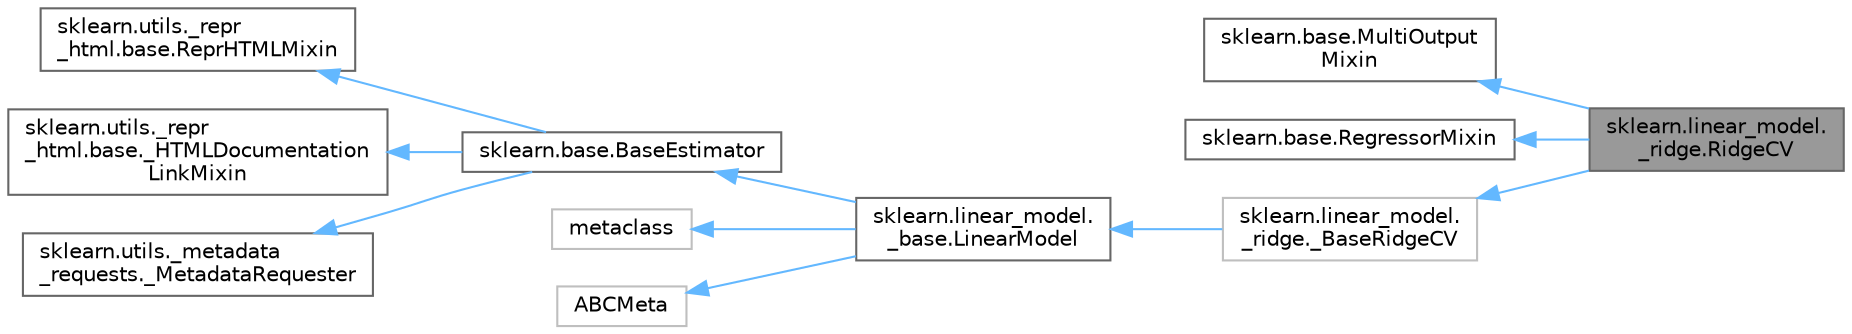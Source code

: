 digraph "sklearn.linear_model._ridge.RidgeCV"
{
 // LATEX_PDF_SIZE
  bgcolor="transparent";
  edge [fontname=Helvetica,fontsize=10,labelfontname=Helvetica,labelfontsize=10];
  node [fontname=Helvetica,fontsize=10,shape=box,height=0.2,width=0.4];
  rankdir="LR";
  Node1 [id="Node000001",label="sklearn.linear_model.\l_ridge.RidgeCV",height=0.2,width=0.4,color="gray40", fillcolor="grey60", style="filled", fontcolor="black",tooltip=" "];
  Node2 -> Node1 [id="edge1_Node000001_Node000002",dir="back",color="steelblue1",style="solid",tooltip=" "];
  Node2 [id="Node000002",label="sklearn.base.MultiOutput\lMixin",height=0.2,width=0.4,color="gray40", fillcolor="white", style="filled",URL="$d4/d1c/classsklearn_1_1base_1_1MultiOutputMixin.html",tooltip=" "];
  Node3 -> Node1 [id="edge2_Node000001_Node000003",dir="back",color="steelblue1",style="solid",tooltip=" "];
  Node3 [id="Node000003",label="sklearn.base.RegressorMixin",height=0.2,width=0.4,color="gray40", fillcolor="white", style="filled",URL="$df/d64/classsklearn_1_1base_1_1RegressorMixin.html",tooltip=" "];
  Node4 -> Node1 [id="edge3_Node000001_Node000004",dir="back",color="steelblue1",style="solid",tooltip=" "];
  Node4 [id="Node000004",label="sklearn.linear_model.\l_ridge._BaseRidgeCV",height=0.2,width=0.4,color="grey75", fillcolor="white", style="filled",URL="$d3/da6/classsklearn_1_1linear__model_1_1__ridge_1_1__BaseRidgeCV.html",tooltip=" "];
  Node5 -> Node4 [id="edge4_Node000004_Node000005",dir="back",color="steelblue1",style="solid",tooltip=" "];
  Node5 [id="Node000005",label="sklearn.linear_model.\l_base.LinearModel",height=0.2,width=0.4,color="gray40", fillcolor="white", style="filled",URL="$de/d80/classsklearn_1_1linear__model_1_1__base_1_1LinearModel.html",tooltip=" "];
  Node6 -> Node5 [id="edge5_Node000005_Node000006",dir="back",color="steelblue1",style="solid",tooltip=" "];
  Node6 [id="Node000006",label="sklearn.base.BaseEstimator",height=0.2,width=0.4,color="gray40", fillcolor="white", style="filled",URL="$d3/d20/classsklearn_1_1base_1_1BaseEstimator.html",tooltip=" "];
  Node7 -> Node6 [id="edge6_Node000006_Node000007",dir="back",color="steelblue1",style="solid",tooltip=" "];
  Node7 [id="Node000007",label="sklearn.utils._repr\l_html.base.ReprHTMLMixin",height=0.2,width=0.4,color="gray40", fillcolor="white", style="filled",URL="$d3/d50/classsklearn_1_1utils_1_1__repr__html_1_1base_1_1ReprHTMLMixin.html",tooltip=" "];
  Node8 -> Node6 [id="edge7_Node000006_Node000008",dir="back",color="steelblue1",style="solid",tooltip=" "];
  Node8 [id="Node000008",label="sklearn.utils._repr\l_html.base._HTMLDocumentation\lLinkMixin",height=0.2,width=0.4,color="gray40", fillcolor="white", style="filled",URL="$d5/d05/classsklearn_1_1utils_1_1__repr__html_1_1base_1_1__HTMLDocumentationLinkMixin.html",tooltip=" "];
  Node9 -> Node6 [id="edge8_Node000006_Node000009",dir="back",color="steelblue1",style="solid",tooltip=" "];
  Node9 [id="Node000009",label="sklearn.utils._metadata\l_requests._MetadataRequester",height=0.2,width=0.4,color="gray40", fillcolor="white", style="filled",URL="$d6/dfa/classsklearn_1_1utils_1_1__metadata__requests_1_1__MetadataRequester.html",tooltip=" "];
  Node10 -> Node5 [id="edge9_Node000005_Node000010",dir="back",color="steelblue1",style="solid",tooltip=" "];
  Node10 [id="Node000010",label="metaclass",height=0.2,width=0.4,color="grey75", fillcolor="white", style="filled",URL="$d1/d9a/classmetaclass.html",tooltip=" "];
  Node11 -> Node5 [id="edge10_Node000005_Node000011",dir="back",color="steelblue1",style="solid",tooltip=" "];
  Node11 [id="Node000011",label="ABCMeta",height=0.2,width=0.4,color="grey75", fillcolor="white", style="filled",URL="$df/d42/classABCMeta.html",tooltip=" "];
}
